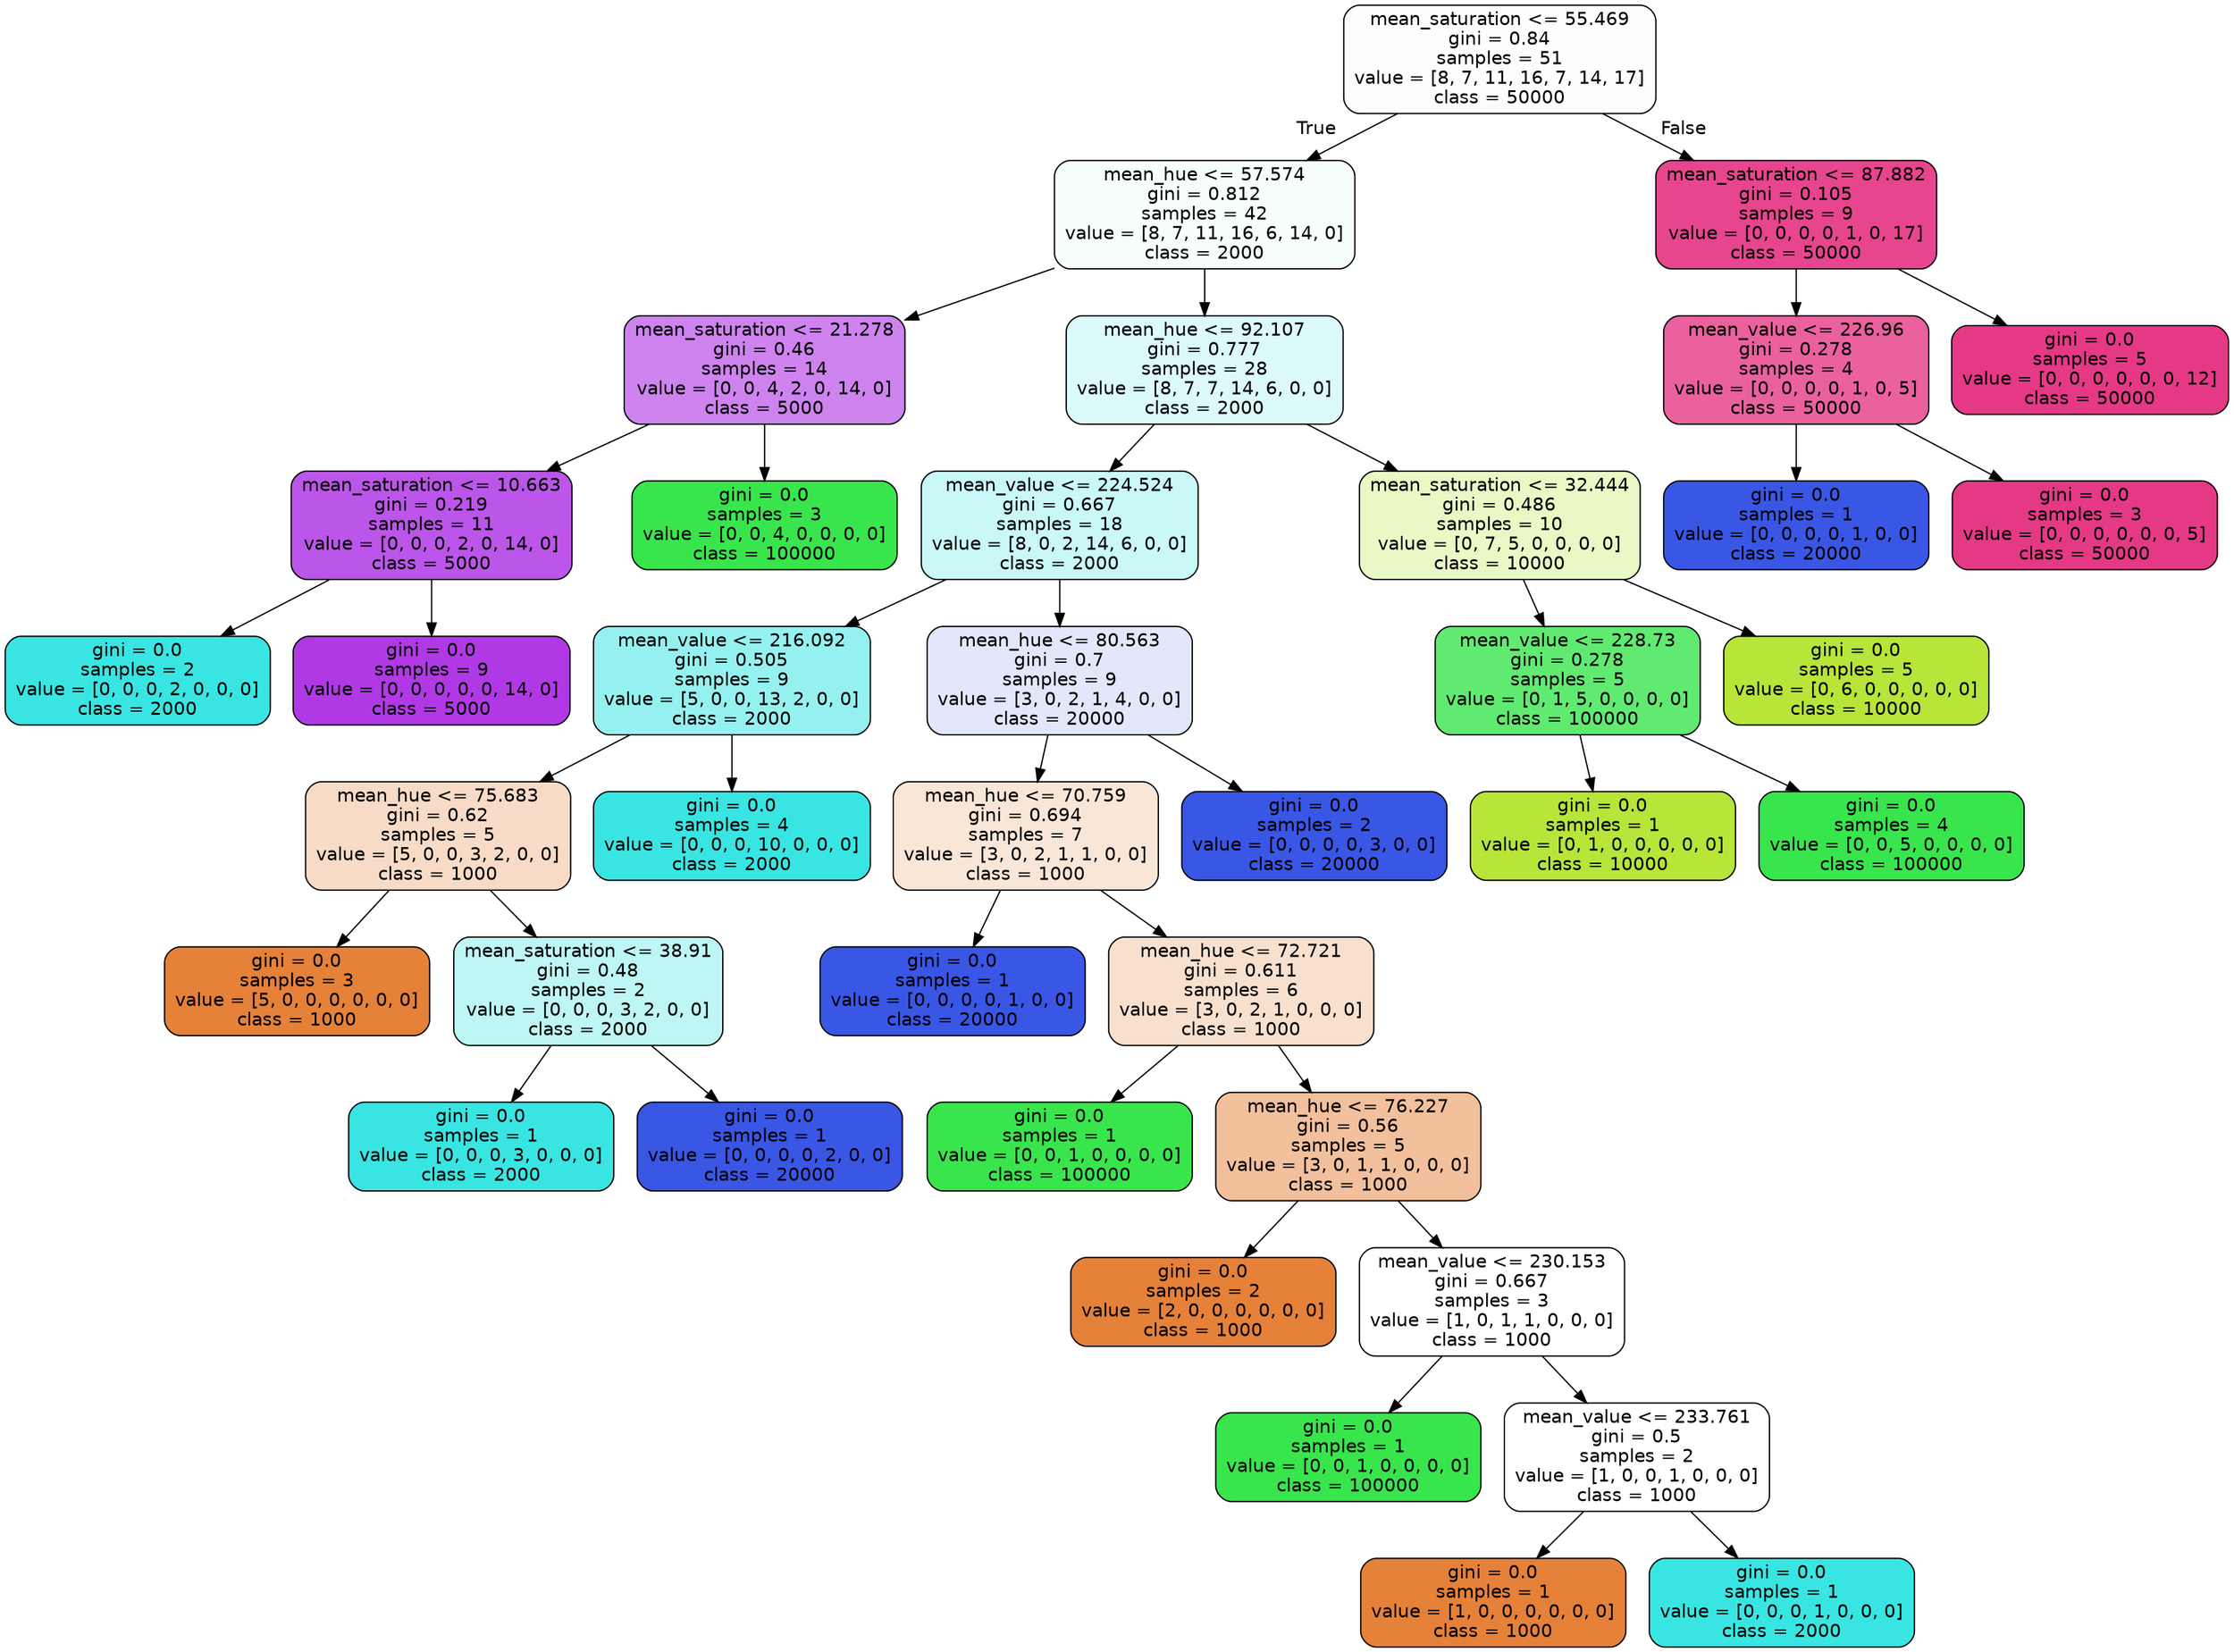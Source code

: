 digraph Tree {
node [shape=box, style="filled, rounded", color="black", fontname="helvetica"] ;
edge [fontname="helvetica"] ;
0 [label="mean_saturation <= 55.469\ngini = 0.84\nsamples = 51\nvalue = [8, 7, 11, 16, 7, 14, 17]\nclass = 50000", fillcolor="#fffcfd"] ;
1 [label="mean_hue <= 57.574\ngini = 0.812\nsamples = 42\nvalue = [8, 7, 11, 16, 6, 14, 0]\nclass = 2000", fillcolor="#f7fefe"] ;
0 -> 1 [labeldistance=2.5, labelangle=45, headlabel="True"] ;
2 [label="mean_saturation <= 21.278\ngini = 0.46\nsamples = 14\nvalue = [0, 0, 4, 2, 0, 14, 0]\nclass = 5000", fillcolor="#ce83ef"] ;
1 -> 2 ;
3 [label="mean_saturation <= 10.663\ngini = 0.219\nsamples = 11\nvalue = [0, 0, 0, 2, 0, 14, 0]\nclass = 5000", fillcolor="#bc55e9"] ;
2 -> 3 ;
4 [label="gini = 0.0\nsamples = 2\nvalue = [0, 0, 0, 2, 0, 0, 0]\nclass = 2000", fillcolor="#39e5e2"] ;
3 -> 4 ;
5 [label="gini = 0.0\nsamples = 9\nvalue = [0, 0, 0, 0, 0, 14, 0]\nclass = 5000", fillcolor="#b139e5"] ;
3 -> 5 ;
6 [label="gini = 0.0\nsamples = 3\nvalue = [0, 0, 4, 0, 0, 0, 0]\nclass = 100000", fillcolor="#39e54d"] ;
2 -> 6 ;
7 [label="mean_hue <= 92.107\ngini = 0.777\nsamples = 28\nvalue = [8, 7, 7, 14, 6, 0, 0]\nclass = 2000", fillcolor="#dcfafa"] ;
1 -> 7 ;
8 [label="mean_value <= 224.524\ngini = 0.667\nsamples = 18\nvalue = [8, 0, 2, 14, 6, 0, 0]\nclass = 2000", fillcolor="#c9f8f7"] ;
7 -> 8 ;
9 [label="mean_value <= 216.092\ngini = 0.505\nsamples = 9\nvalue = [5, 0, 0, 13, 2, 0, 0]\nclass = 2000", fillcolor="#95f1f0"] ;
8 -> 9 ;
10 [label="mean_hue <= 75.683\ngini = 0.62\nsamples = 5\nvalue = [5, 0, 0, 3, 2, 0, 0]\nclass = 1000", fillcolor="#f8dbc6"] ;
9 -> 10 ;
11 [label="gini = 0.0\nsamples = 3\nvalue = [5, 0, 0, 0, 0, 0, 0]\nclass = 1000", fillcolor="#e58139"] ;
10 -> 11 ;
12 [label="mean_saturation <= 38.91\ngini = 0.48\nsamples = 2\nvalue = [0, 0, 0, 3, 2, 0, 0]\nclass = 2000", fillcolor="#bdf6f5"] ;
10 -> 12 ;
13 [label="gini = 0.0\nsamples = 1\nvalue = [0, 0, 0, 3, 0, 0, 0]\nclass = 2000", fillcolor="#39e5e2"] ;
12 -> 13 ;
14 [label="gini = 0.0\nsamples = 1\nvalue = [0, 0, 0, 0, 2, 0, 0]\nclass = 20000", fillcolor="#3956e5"] ;
12 -> 14 ;
15 [label="gini = 0.0\nsamples = 4\nvalue = [0, 0, 0, 10, 0, 0, 0]\nclass = 2000", fillcolor="#39e5e2"] ;
9 -> 15 ;
16 [label="mean_hue <= 80.563\ngini = 0.7\nsamples = 9\nvalue = [3, 0, 2, 1, 4, 0, 0]\nclass = 20000", fillcolor="#e3e7fb"] ;
8 -> 16 ;
17 [label="mean_hue <= 70.759\ngini = 0.694\nsamples = 7\nvalue = [3, 0, 2, 1, 1, 0, 0]\nclass = 1000", fillcolor="#fae6d7"] ;
16 -> 17 ;
18 [label="gini = 0.0\nsamples = 1\nvalue = [0, 0, 0, 0, 1, 0, 0]\nclass = 20000", fillcolor="#3956e5"] ;
17 -> 18 ;
19 [label="mean_hue <= 72.721\ngini = 0.611\nsamples = 6\nvalue = [3, 0, 2, 1, 0, 0, 0]\nclass = 1000", fillcolor="#f8e0ce"] ;
17 -> 19 ;
20 [label="gini = 0.0\nsamples = 1\nvalue = [0, 0, 1, 0, 0, 0, 0]\nclass = 100000", fillcolor="#39e54d"] ;
19 -> 20 ;
21 [label="mean_hue <= 76.227\ngini = 0.56\nsamples = 5\nvalue = [3, 0, 1, 1, 0, 0, 0]\nclass = 1000", fillcolor="#f2c09c"] ;
19 -> 21 ;
22 [label="gini = 0.0\nsamples = 2\nvalue = [2, 0, 0, 0, 0, 0, 0]\nclass = 1000", fillcolor="#e58139"] ;
21 -> 22 ;
23 [label="mean_value <= 230.153\ngini = 0.667\nsamples = 3\nvalue = [1, 0, 1, 1, 0, 0, 0]\nclass = 1000", fillcolor="#ffffff"] ;
21 -> 23 ;
24 [label="gini = 0.0\nsamples = 1\nvalue = [0, 0, 1, 0, 0, 0, 0]\nclass = 100000", fillcolor="#39e54d"] ;
23 -> 24 ;
25 [label="mean_value <= 233.761\ngini = 0.5\nsamples = 2\nvalue = [1, 0, 0, 1, 0, 0, 0]\nclass = 1000", fillcolor="#ffffff"] ;
23 -> 25 ;
26 [label="gini = 0.0\nsamples = 1\nvalue = [1, 0, 0, 0, 0, 0, 0]\nclass = 1000", fillcolor="#e58139"] ;
25 -> 26 ;
27 [label="gini = 0.0\nsamples = 1\nvalue = [0, 0, 0, 1, 0, 0, 0]\nclass = 2000", fillcolor="#39e5e2"] ;
25 -> 27 ;
28 [label="gini = 0.0\nsamples = 2\nvalue = [0, 0, 0, 0, 3, 0, 0]\nclass = 20000", fillcolor="#3956e5"] ;
16 -> 28 ;
29 [label="mean_saturation <= 32.444\ngini = 0.486\nsamples = 10\nvalue = [0, 7, 5, 0, 0, 0, 0]\nclass = 10000", fillcolor="#eaf8c6"] ;
7 -> 29 ;
30 [label="mean_value <= 228.73\ngini = 0.278\nsamples = 5\nvalue = [0, 1, 5, 0, 0, 0, 0]\nclass = 100000", fillcolor="#61ea71"] ;
29 -> 30 ;
31 [label="gini = 0.0\nsamples = 1\nvalue = [0, 1, 0, 0, 0, 0, 0]\nclass = 10000", fillcolor="#b7e539"] ;
30 -> 31 ;
32 [label="gini = 0.0\nsamples = 4\nvalue = [0, 0, 5, 0, 0, 0, 0]\nclass = 100000", fillcolor="#39e54d"] ;
30 -> 32 ;
33 [label="gini = 0.0\nsamples = 5\nvalue = [0, 6, 0, 0, 0, 0, 0]\nclass = 10000", fillcolor="#b7e539"] ;
29 -> 33 ;
34 [label="mean_saturation <= 87.882\ngini = 0.105\nsamples = 9\nvalue = [0, 0, 0, 0, 1, 0, 17]\nclass = 50000", fillcolor="#e7458d"] ;
0 -> 34 [labeldistance=2.5, labelangle=-45, headlabel="False"] ;
35 [label="mean_value <= 226.96\ngini = 0.278\nsamples = 4\nvalue = [0, 0, 0, 0, 1, 0, 5]\nclass = 50000", fillcolor="#ea619e"] ;
34 -> 35 ;
36 [label="gini = 0.0\nsamples = 1\nvalue = [0, 0, 0, 0, 1, 0, 0]\nclass = 20000", fillcolor="#3956e5"] ;
35 -> 36 ;
37 [label="gini = 0.0\nsamples = 3\nvalue = [0, 0, 0, 0, 0, 0, 5]\nclass = 50000", fillcolor="#e53986"] ;
35 -> 37 ;
38 [label="gini = 0.0\nsamples = 5\nvalue = [0, 0, 0, 0, 0, 0, 12]\nclass = 50000", fillcolor="#e53986"] ;
34 -> 38 ;
}
